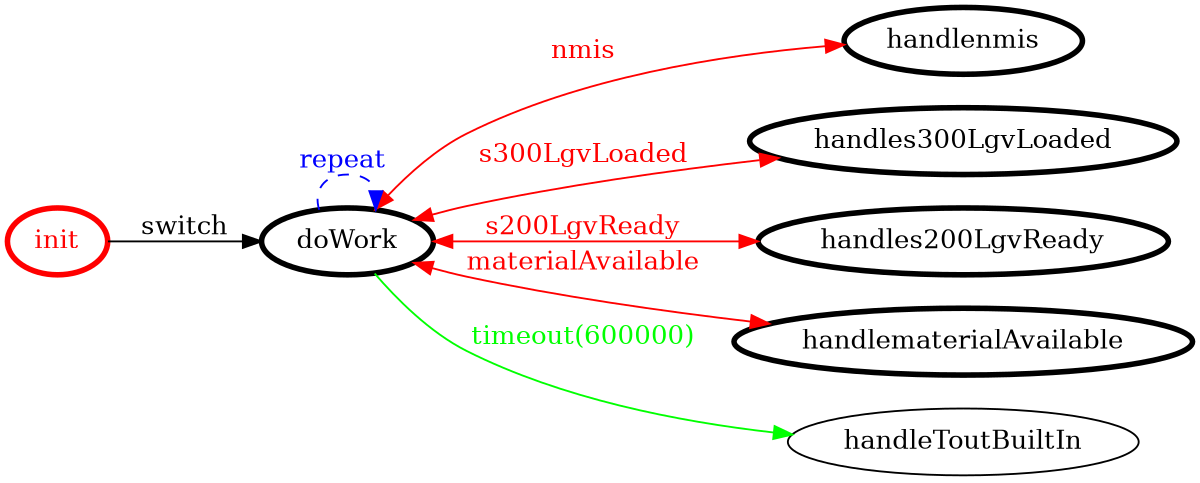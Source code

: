 /*
*
* A GraphViz DOT FSM description 
* Please use a GraphViz visualizer (like http://www.webgraphviz.com)
*  
*/

digraph finite_state_machine {
	rankdir=LR
	size="8,5"
	
	init [ color = red ][ fontcolor = red ][ penwidth = 3 ]
	handlenmis [ color = black ][ fontcolor = black ][ penwidth = 3 ]
	doWork [ color = black ][ fontcolor = black ][ penwidth = 3 ]
	handles300LgvLoaded [ color = black ][ fontcolor = black ][ penwidth = 3 ]
	handles200LgvReady [ color = black ][ fontcolor = black ][ penwidth = 3 ]
	handlematerialAvailable [ color = black ][ fontcolor = black ][ penwidth = 3 ]
	
	doWork -> handlematerialAvailable [ label = "materialAvailable" ][ color = red ][ fontcolor = red ][ dir = both ]
	doWork -> handles300LgvLoaded [ label = "s300LgvLoaded" ][ color = red ][ fontcolor = red ][ dir = both ]
	doWork -> handlenmis [ label = "nmis" ][ color = red ][ fontcolor = red ][ dir = both ]
	init -> doWork [ label = "switch" ][ color = black ][ fontcolor = black ]
	doWork -> handles200LgvReady [ label = "s200LgvReady" ][ color = red ][ fontcolor = red ][ dir = both ]
	doWork -> doWork [ label = "repeat "][ style = dashed ][ color = blue ][ fontcolor = blue ]
	doWork -> handleToutBuiltIn [ label = "timeout(600000)" ][ color = green ][ fontcolor = green ]
}
